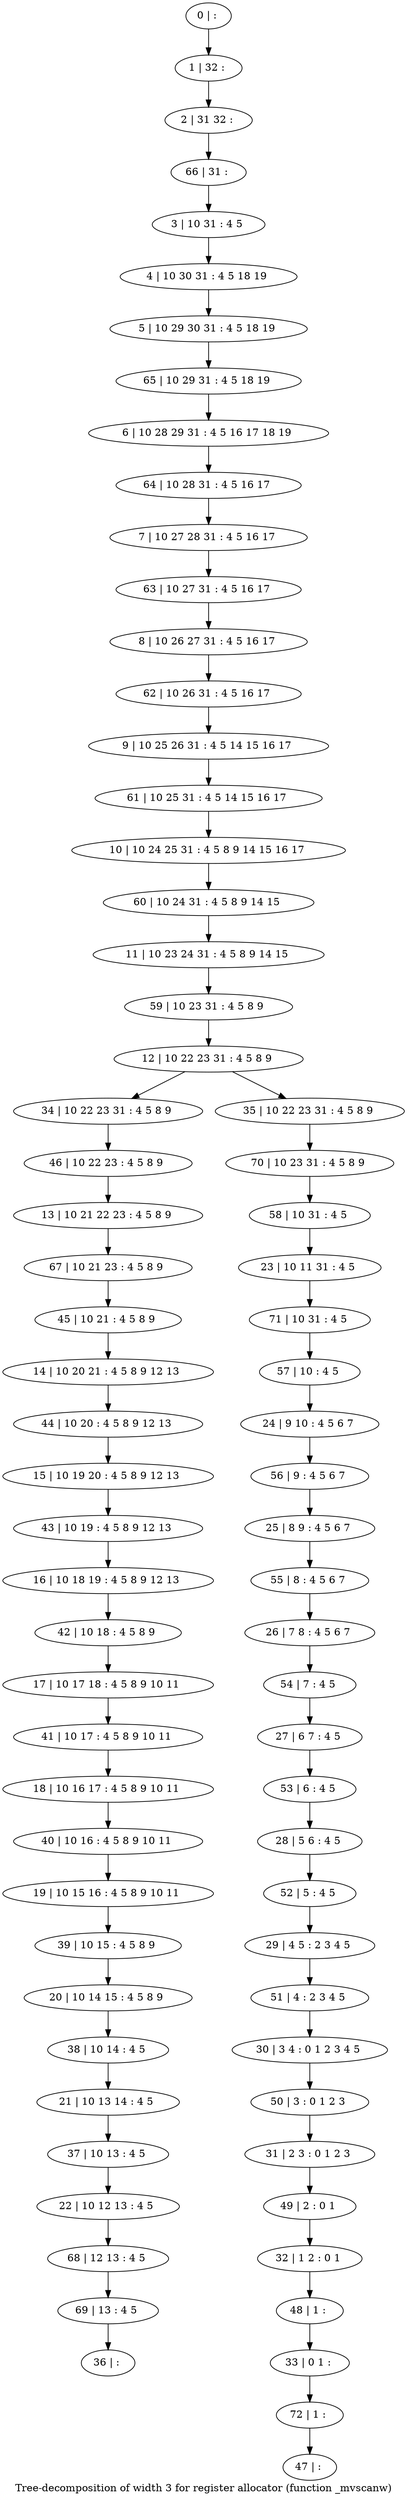 digraph G {
graph [label="Tree-decomposition of width 3 for register allocator (function _mvscanw)"]
0[label="0 | : "];
1[label="1 | 32 : "];
2[label="2 | 31 32 : "];
3[label="3 | 10 31 : 4 5 "];
4[label="4 | 10 30 31 : 4 5 18 19 "];
5[label="5 | 10 29 30 31 : 4 5 18 19 "];
6[label="6 | 10 28 29 31 : 4 5 16 17 18 19 "];
7[label="7 | 10 27 28 31 : 4 5 16 17 "];
8[label="8 | 10 26 27 31 : 4 5 16 17 "];
9[label="9 | 10 25 26 31 : 4 5 14 15 16 17 "];
10[label="10 | 10 24 25 31 : 4 5 8 9 14 15 16 17 "];
11[label="11 | 10 23 24 31 : 4 5 8 9 14 15 "];
12[label="12 | 10 22 23 31 : 4 5 8 9 "];
13[label="13 | 10 21 22 23 : 4 5 8 9 "];
14[label="14 | 10 20 21 : 4 5 8 9 12 13 "];
15[label="15 | 10 19 20 : 4 5 8 9 12 13 "];
16[label="16 | 10 18 19 : 4 5 8 9 12 13 "];
17[label="17 | 10 17 18 : 4 5 8 9 10 11 "];
18[label="18 | 10 16 17 : 4 5 8 9 10 11 "];
19[label="19 | 10 15 16 : 4 5 8 9 10 11 "];
20[label="20 | 10 14 15 : 4 5 8 9 "];
21[label="21 | 10 13 14 : 4 5 "];
22[label="22 | 10 12 13 : 4 5 "];
23[label="23 | 10 11 31 : 4 5 "];
24[label="24 | 9 10 : 4 5 6 7 "];
25[label="25 | 8 9 : 4 5 6 7 "];
26[label="26 | 7 8 : 4 5 6 7 "];
27[label="27 | 6 7 : 4 5 "];
28[label="28 | 5 6 : 4 5 "];
29[label="29 | 4 5 : 2 3 4 5 "];
30[label="30 | 3 4 : 0 1 2 3 4 5 "];
31[label="31 | 2 3 : 0 1 2 3 "];
32[label="32 | 1 2 : 0 1 "];
33[label="33 | 0 1 : "];
34[label="34 | 10 22 23 31 : 4 5 8 9 "];
35[label="35 | 10 22 23 31 : 4 5 8 9 "];
36[label="36 | : "];
37[label="37 | 10 13 : 4 5 "];
38[label="38 | 10 14 : 4 5 "];
39[label="39 | 10 15 : 4 5 8 9 "];
40[label="40 | 10 16 : 4 5 8 9 10 11 "];
41[label="41 | 10 17 : 4 5 8 9 10 11 "];
42[label="42 | 10 18 : 4 5 8 9 "];
43[label="43 | 10 19 : 4 5 8 9 12 13 "];
44[label="44 | 10 20 : 4 5 8 9 12 13 "];
45[label="45 | 10 21 : 4 5 8 9 "];
46[label="46 | 10 22 23 : 4 5 8 9 "];
47[label="47 | : "];
48[label="48 | 1 : "];
49[label="49 | 2 : 0 1 "];
50[label="50 | 3 : 0 1 2 3 "];
51[label="51 | 4 : 2 3 4 5 "];
52[label="52 | 5 : 4 5 "];
53[label="53 | 6 : 4 5 "];
54[label="54 | 7 : 4 5 "];
55[label="55 | 8 : 4 5 6 7 "];
56[label="56 | 9 : 4 5 6 7 "];
57[label="57 | 10 : 4 5 "];
58[label="58 | 10 31 : 4 5 "];
59[label="59 | 10 23 31 : 4 5 8 9 "];
60[label="60 | 10 24 31 : 4 5 8 9 14 15 "];
61[label="61 | 10 25 31 : 4 5 14 15 16 17 "];
62[label="62 | 10 26 31 : 4 5 16 17 "];
63[label="63 | 10 27 31 : 4 5 16 17 "];
64[label="64 | 10 28 31 : 4 5 16 17 "];
65[label="65 | 10 29 31 : 4 5 18 19 "];
66[label="66 | 31 : "];
67[label="67 | 10 21 23 : 4 5 8 9 "];
68[label="68 | 12 13 : 4 5 "];
69[label="69 | 13 : 4 5 "];
70[label="70 | 10 23 31 : 4 5 8 9 "];
71[label="71 | 10 31 : 4 5 "];
72[label="72 | 1 : "];
0->1 ;
1->2 ;
3->4 ;
4->5 ;
12->34 ;
12->35 ;
37->22 ;
21->37 ;
38->21 ;
20->38 ;
39->20 ;
19->39 ;
40->19 ;
18->40 ;
41->18 ;
17->41 ;
42->17 ;
16->42 ;
43->16 ;
15->43 ;
44->15 ;
14->44 ;
45->14 ;
46->13 ;
34->46 ;
48->33 ;
32->48 ;
49->32 ;
31->49 ;
50->31 ;
30->50 ;
51->30 ;
29->51 ;
52->29 ;
28->52 ;
53->28 ;
27->53 ;
54->27 ;
26->54 ;
55->26 ;
25->55 ;
56->25 ;
24->56 ;
57->24 ;
58->23 ;
59->12 ;
11->59 ;
60->11 ;
10->60 ;
61->10 ;
9->61 ;
62->9 ;
8->62 ;
63->8 ;
7->63 ;
64->7 ;
6->64 ;
65->6 ;
5->65 ;
66->3 ;
2->66 ;
67->45 ;
13->67 ;
22->68 ;
69->36 ;
68->69 ;
70->58 ;
35->70 ;
71->57 ;
23->71 ;
72->47 ;
33->72 ;
}
